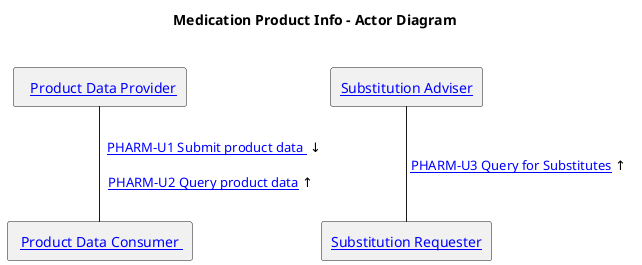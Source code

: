 @startuml
'!include ./style.iuml

title Medication Product Info - Actor Diagram\n
skinparam linetype polyline
agent "  [[actors_and_transactions.html#product-data-provider Product Data Provider]]" as proddataprovider
agent " [[actors_and_transactions.html#product-data-consumer Product Data Consumer ]]" as proddataconsumer

agent "[[actors_and_transactions.html#substitution-adviser Substitution Adviser]]" as substadviser
agent "[[actors_and_transactions.html#substitution-requester Substitution Requester]]" as substrequester


proddataprovider -- proddataconsumer : "  [[ PHARM-U1.html PHARM-U1 Submit product data ]] ↓      \n\n[[PHARM-U2.html PHARM-U2 Query product data]] ↑      "
proddataprovider -[hidden]r- substadviser : "\t\t\t\t"
substadviser -d- substrequester : " [[PHARM-U3.html PHARM-U3 Query for Substitutes]] ↑   "
@enduml